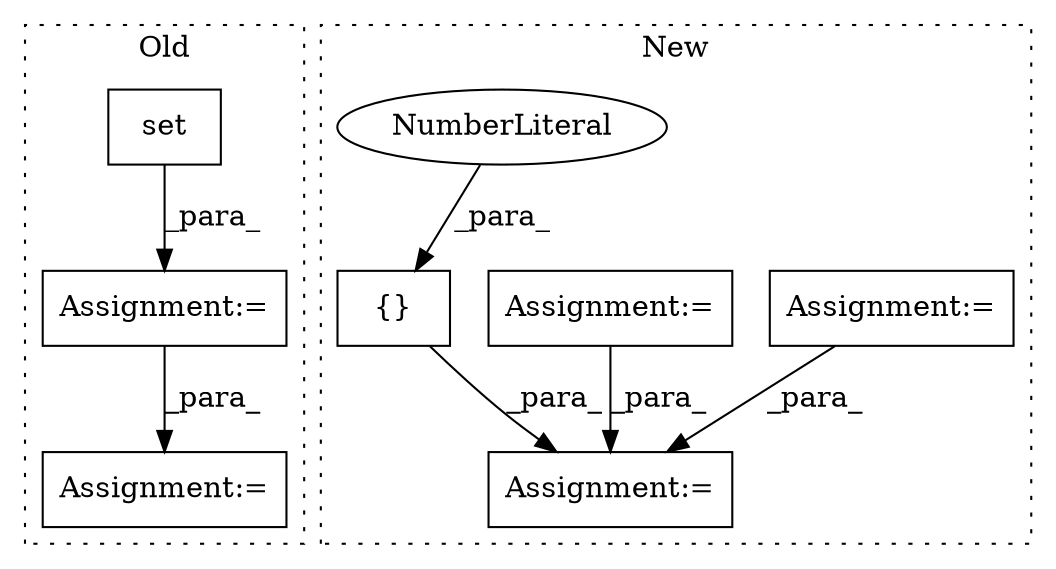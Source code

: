 digraph G {
subgraph cluster0 {
1 [label="set" a="32" s="4577,4601" l="4,1" shape="box"];
4 [label="Assignment:=" a="7" s="4576" l="1" shape="box"];
7 [label="Assignment:=" a="7" s="4608,4699" l="53,2" shape="box"];
label = "Old";
style="dotted";
}
subgraph cluster1 {
2 [label="{}" a="4" s="3879,3899" l="1,1" shape="box"];
3 [label="Assignment:=" a="7" s="3789" l="6" shape="box"];
5 [label="Assignment:=" a="7" s="3642" l="1" shape="box"];
6 [label="Assignment:=" a="7" s="3695" l="1" shape="box"];
8 [label="NumberLiteral" a="34" s="3880" l="1" shape="ellipse"];
label = "New";
style="dotted";
}
1 -> 4 [label="_para_"];
2 -> 3 [label="_para_"];
4 -> 7 [label="_para_"];
5 -> 3 [label="_para_"];
6 -> 3 [label="_para_"];
8 -> 2 [label="_para_"];
}